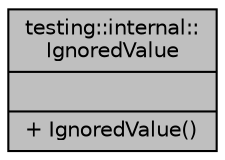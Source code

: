 digraph "testing::internal::IgnoredValue"
{
 // LATEX_PDF_SIZE
  bgcolor="transparent";
  edge [fontname="Helvetica",fontsize="10",labelfontname="Helvetica",labelfontsize="10"];
  node [fontname="Helvetica",fontsize="10",shape=record];
  Node1 [label="{testing::internal::\lIgnoredValue\n||+ IgnoredValue()\l}",height=0.2,width=0.4,color="black", fillcolor="grey75", style="filled", fontcolor="black",tooltip=" "];
}
